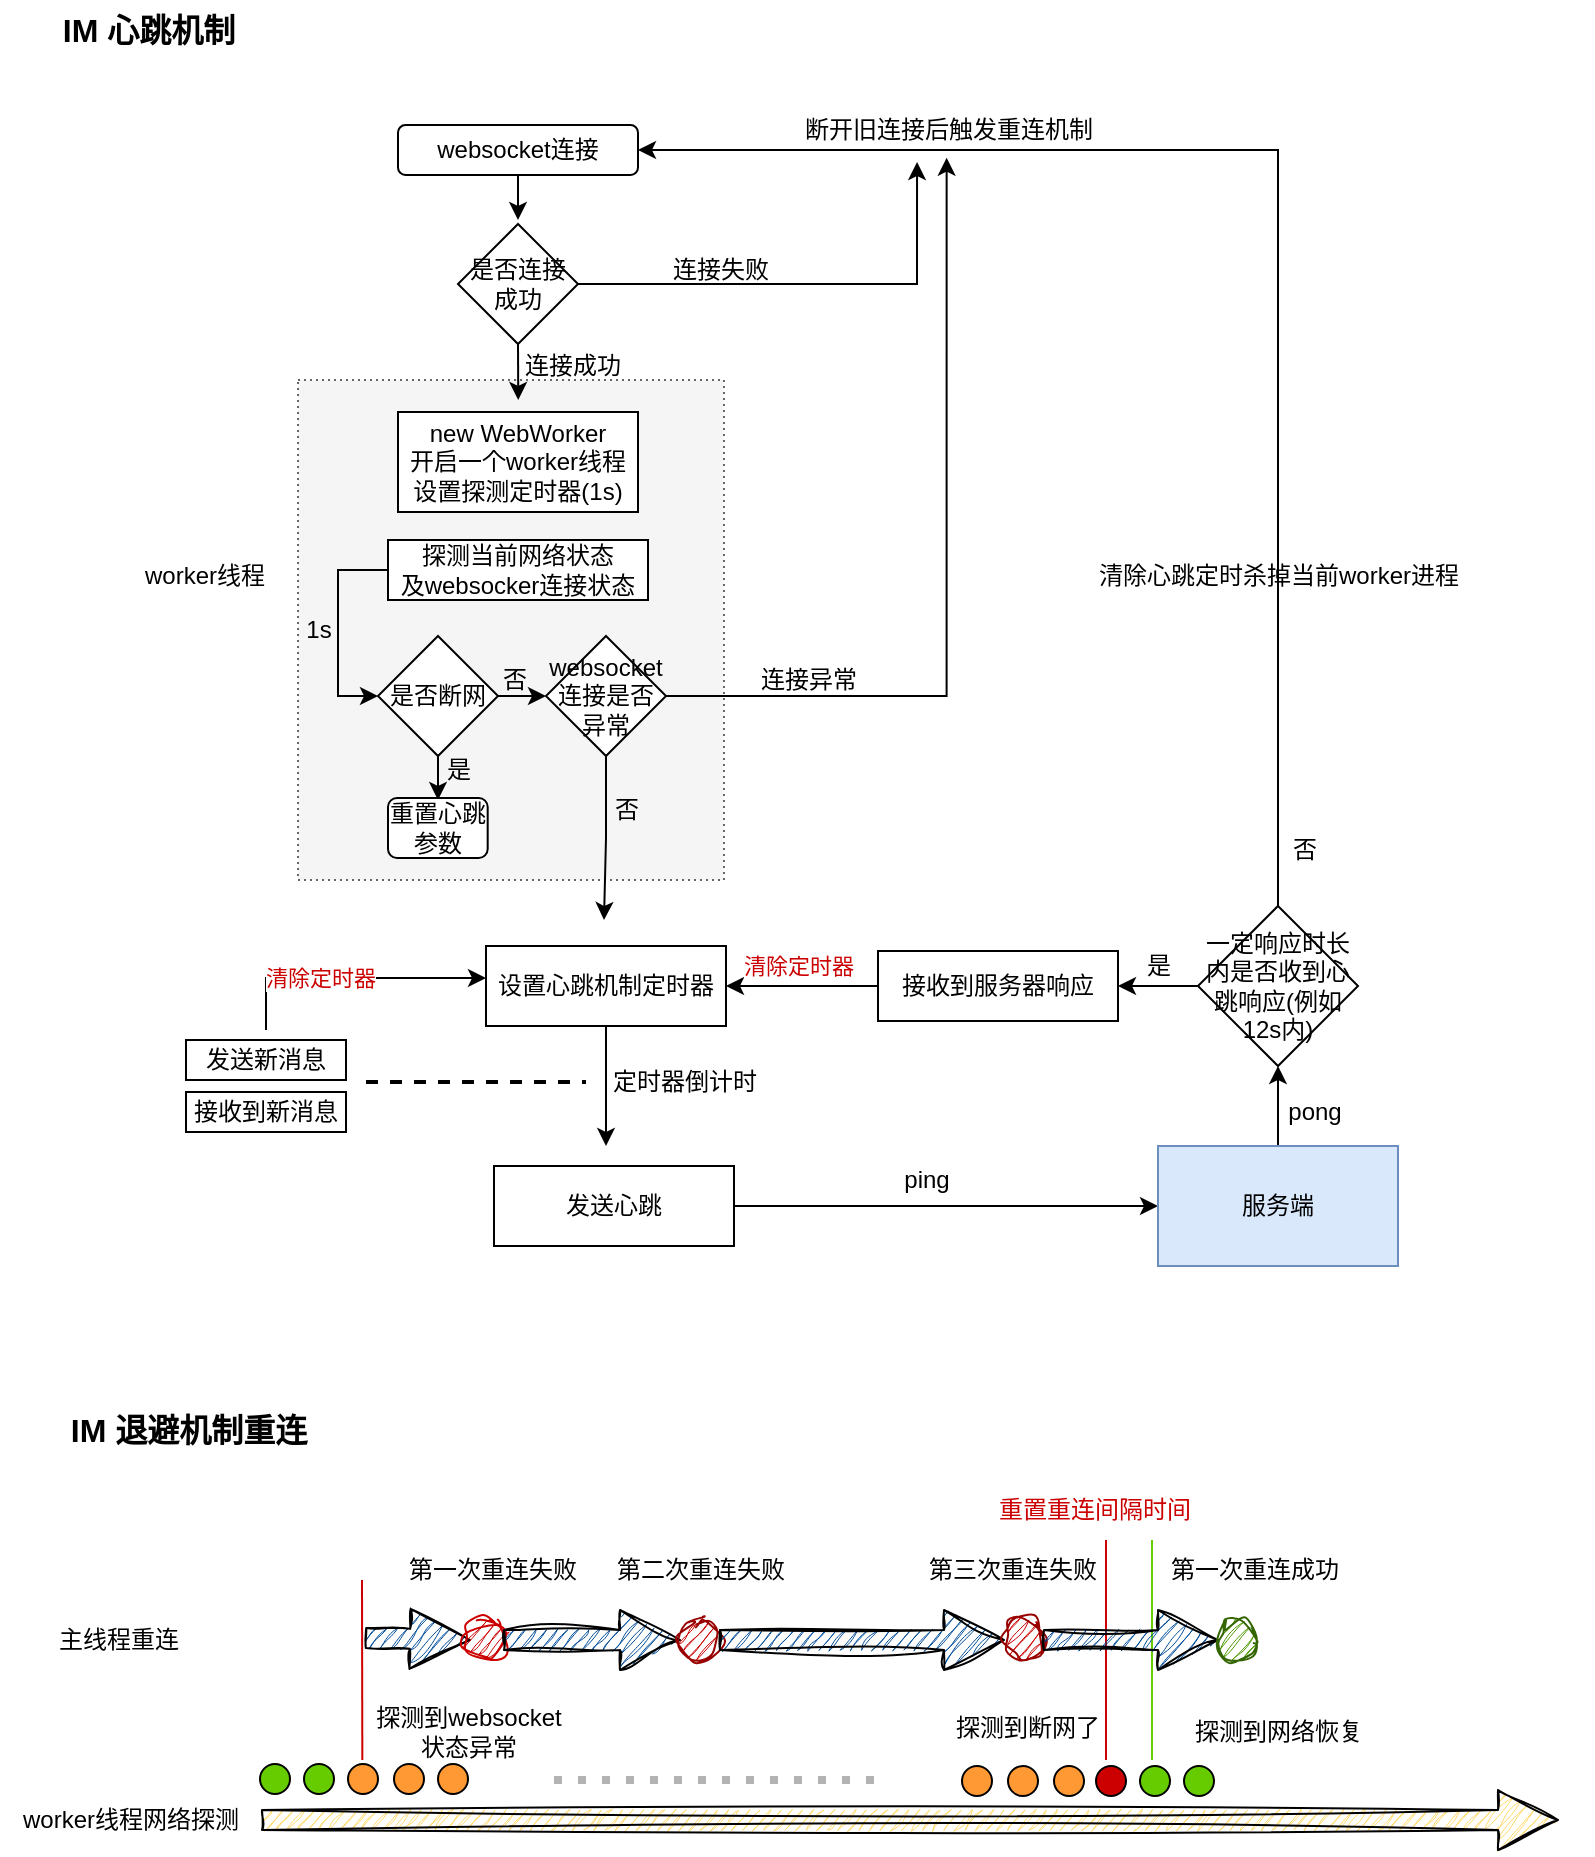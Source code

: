 <mxfile version="21.2.1" type="github">
  <diagram name="第 1 页" id="Ruh7ImkBMBkC0HaApEOw">
    <mxGraphModel dx="1022" dy="506" grid="1" gridSize="10" guides="1" tooltips="1" connect="1" arrows="1" fold="1" page="1" pageScale="1" pageWidth="827" pageHeight="1169" math="0" shadow="0">
      <root>
        <mxCell id="0" />
        <mxCell id="1" parent="0" />
        <mxCell id="fL-9hyHwcYi3x7qJMCCa-1" value="" style="whiteSpace=wrap;html=1;dashed=1;fillColor=#f5f5f5;fontColor=#333333;strokeColor=#666666;dashPattern=1 2;" vertex="1" parent="1">
          <mxGeometry x="170" y="200" width="213" height="250" as="geometry" />
        </mxCell>
        <mxCell id="fL-9hyHwcYi3x7qJMCCa-58" style="edgeStyle=orthogonalEdgeStyle;rounded=0;orthogonalLoop=1;jettySize=auto;html=1;exitX=0.5;exitY=1;exitDx=0;exitDy=0;" edge="1" parent="1">
          <mxGeometry relative="1" as="geometry">
            <mxPoint x="280" y="120" as="targetPoint" />
            <mxPoint x="282" y="97.5" as="sourcePoint" />
          </mxGeometry>
        </mxCell>
        <mxCell id="fL-9hyHwcYi3x7qJMCCa-3" value="websocket连接" style="rounded=1;whiteSpace=wrap;html=1;fontSize=12;glass=0;strokeWidth=1;shadow=0;" vertex="1" parent="1">
          <mxGeometry x="220" y="72.5" width="120" height="25" as="geometry" />
        </mxCell>
        <mxCell id="fL-9hyHwcYi3x7qJMCCa-5" value="new WebWorker&lt;br&gt;开启一个worker线程&lt;br&gt;设置探测定时器(1s)" style="rounded=0;whiteSpace=wrap;html=1;" vertex="1" parent="1">
          <mxGeometry x="220" y="216" width="120" height="50" as="geometry" />
        </mxCell>
        <mxCell id="fL-9hyHwcYi3x7qJMCCa-6" value="" style="edgeStyle=orthogonalEdgeStyle;rounded=0;orthogonalLoop=1;jettySize=auto;html=1;exitX=0.5;exitY=1;exitDx=0;exitDy=0;" edge="1" parent="1" source="fL-9hyHwcYi3x7qJMCCa-12">
          <mxGeometry relative="1" as="geometry">
            <mxPoint x="324" y="533" as="sourcePoint" />
            <mxPoint x="324" y="583" as="targetPoint" />
          </mxGeometry>
        </mxCell>
        <mxCell id="fL-9hyHwcYi3x7qJMCCa-7" value="" style="edgeStyle=orthogonalEdgeStyle;rounded=0;orthogonalLoop=1;jettySize=auto;html=1;" edge="1" parent="1" source="fL-9hyHwcYi3x7qJMCCa-8" target="fL-9hyHwcYi3x7qJMCCa-10">
          <mxGeometry relative="1" as="geometry" />
        </mxCell>
        <mxCell id="fL-9hyHwcYi3x7qJMCCa-8" value="发送心跳" style="rounded=0;whiteSpace=wrap;html=1;" vertex="1" parent="1">
          <mxGeometry x="268" y="593" width="120" height="40" as="geometry" />
        </mxCell>
        <mxCell id="fL-9hyHwcYi3x7qJMCCa-9" value="" style="edgeStyle=orthogonalEdgeStyle;rounded=0;orthogonalLoop=1;jettySize=auto;html=1;" edge="1" parent="1" source="fL-9hyHwcYi3x7qJMCCa-10" target="fL-9hyHwcYi3x7qJMCCa-24">
          <mxGeometry relative="1" as="geometry" />
        </mxCell>
        <mxCell id="fL-9hyHwcYi3x7qJMCCa-10" value="服务端" style="whiteSpace=wrap;html=1;rounded=0;fillColor=#dae8fc;strokeColor=#6c8ebf;" vertex="1" parent="1">
          <mxGeometry x="600" y="583" width="120" height="60" as="geometry" />
        </mxCell>
        <mxCell id="fL-9hyHwcYi3x7qJMCCa-11" value="定时器倒计时" style="text;html=1;align=center;verticalAlign=middle;resizable=0;points=[];autosize=1;strokeColor=none;fillColor=none;" vertex="1" parent="1">
          <mxGeometry x="313" y="536" width="100" height="30" as="geometry" />
        </mxCell>
        <mxCell id="fL-9hyHwcYi3x7qJMCCa-12" value="设置心跳机制定时器" style="rounded=0;whiteSpace=wrap;html=1;" vertex="1" parent="1">
          <mxGeometry x="264" y="483" width="120" height="40" as="geometry" />
        </mxCell>
        <mxCell id="fL-9hyHwcYi3x7qJMCCa-16" value="" style="line;strokeWidth=2;html=1;perimeter=backbonePerimeter;points=[];outlineConnect=0;dashed=1;" vertex="1" parent="1">
          <mxGeometry x="204" y="546" width="110" height="10" as="geometry" />
        </mxCell>
        <mxCell id="fL-9hyHwcYi3x7qJMCCa-17" value="" style="edgeStyle=orthogonalEdgeStyle;rounded=0;orthogonalLoop=1;jettySize=auto;html=1;entryX=0;entryY=0.5;entryDx=0;entryDy=0;" edge="1" parent="1">
          <mxGeometry relative="1" as="geometry">
            <mxPoint x="154" y="525" as="sourcePoint" />
            <mxPoint x="264.0" y="499" as="targetPoint" />
            <Array as="points">
              <mxPoint x="154" y="525" />
              <mxPoint x="154" y="499" />
            </Array>
          </mxGeometry>
        </mxCell>
        <mxCell id="fL-9hyHwcYi3x7qJMCCa-18" value="清除定时器" style="edgeLabel;html=1;align=center;verticalAlign=middle;resizable=0;points=[];fontColor=#CC0000;" vertex="1" connectable="0" parent="fL-9hyHwcYi3x7qJMCCa-17">
          <mxGeometry x="-0.281" y="-1" relative="1" as="geometry">
            <mxPoint x="4" y="-1" as="offset" />
          </mxGeometry>
        </mxCell>
        <mxCell id="fL-9hyHwcYi3x7qJMCCa-19" value="" style="edgeStyle=orthogonalEdgeStyle;rounded=0;orthogonalLoop=1;jettySize=auto;html=1;" edge="1" parent="1" source="fL-9hyHwcYi3x7qJMCCa-20" target="fL-9hyHwcYi3x7qJMCCa-12">
          <mxGeometry relative="1" as="geometry" />
        </mxCell>
        <mxCell id="fL-9hyHwcYi3x7qJMCCa-20" value="接收到服务器响应" style="whiteSpace=wrap;html=1;rounded=0;" vertex="1" parent="1">
          <mxGeometry x="460" y="485.5" width="120" height="35" as="geometry" />
        </mxCell>
        <mxCell id="fL-9hyHwcYi3x7qJMCCa-21" value="清除定时器" style="edgeLabel;html=1;align=center;verticalAlign=middle;resizable=0;points=[];fontColor=#CC0000;" vertex="1" connectable="0" parent="1">
          <mxGeometry x="420" y="493.004" as="geometry" />
        </mxCell>
        <mxCell id="fL-9hyHwcYi3x7qJMCCa-22" value="" style="edgeStyle=orthogonalEdgeStyle;rounded=0;orthogonalLoop=1;jettySize=auto;html=1;" edge="1" parent="1" source="fL-9hyHwcYi3x7qJMCCa-24" target="fL-9hyHwcYi3x7qJMCCa-20">
          <mxGeometry relative="1" as="geometry" />
        </mxCell>
        <mxCell id="fL-9hyHwcYi3x7qJMCCa-23" style="edgeStyle=orthogonalEdgeStyle;rounded=0;orthogonalLoop=1;jettySize=auto;html=1;entryX=1;entryY=0.5;entryDx=0;entryDy=0;" edge="1" parent="1" source="fL-9hyHwcYi3x7qJMCCa-24" target="fL-9hyHwcYi3x7qJMCCa-3">
          <mxGeometry relative="1" as="geometry">
            <Array as="points">
              <mxPoint x="660" y="85" />
            </Array>
          </mxGeometry>
        </mxCell>
        <mxCell id="fL-9hyHwcYi3x7qJMCCa-24" value="一定响应时长内是否收到心跳响应(例如12s内)" style="rhombus;whiteSpace=wrap;html=1;rounded=0;" vertex="1" parent="1">
          <mxGeometry x="620" y="463" width="80" height="80" as="geometry" />
        </mxCell>
        <mxCell id="fL-9hyHwcYi3x7qJMCCa-25" value="是" style="text;html=1;align=center;verticalAlign=middle;resizable=0;points=[];autosize=1;strokeColor=none;fillColor=none;" vertex="1" parent="1">
          <mxGeometry x="580" y="478" width="40" height="30" as="geometry" />
        </mxCell>
        <mxCell id="fL-9hyHwcYi3x7qJMCCa-26" value="断开旧连接后触发重连机制" style="text;html=1;align=center;verticalAlign=middle;resizable=0;points=[];autosize=1;strokeColor=none;fillColor=none;" vertex="1" parent="1">
          <mxGeometry x="410" y="60" width="170" height="30" as="geometry" />
        </mxCell>
        <mxCell id="fL-9hyHwcYi3x7qJMCCa-27" value="否" style="text;html=1;align=center;verticalAlign=middle;resizable=0;points=[];autosize=1;strokeColor=none;fillColor=none;" vertex="1" parent="1">
          <mxGeometry x="653" y="420" width="40" height="30" as="geometry" />
        </mxCell>
        <mxCell id="fL-9hyHwcYi3x7qJMCCa-28" value="ping" style="text;html=1;align=center;verticalAlign=middle;resizable=0;points=[];autosize=1;strokeColor=none;fillColor=none;" vertex="1" parent="1">
          <mxGeometry x="459" y="585" width="50" height="30" as="geometry" />
        </mxCell>
        <mxCell id="fL-9hyHwcYi3x7qJMCCa-29" value="pong" style="text;html=1;align=center;verticalAlign=middle;resizable=0;points=[];autosize=1;strokeColor=none;fillColor=none;" vertex="1" parent="1">
          <mxGeometry x="653" y="551" width="50" height="30" as="geometry" />
        </mxCell>
        <mxCell id="fL-9hyHwcYi3x7qJMCCa-30" value="IM 心跳机制" style="text;html=1;align=center;verticalAlign=middle;resizable=0;points=[];autosize=1;strokeColor=none;fillColor=none;fontSize=16;fontStyle=1" vertex="1" parent="1">
          <mxGeometry x="40" y="10" width="110" height="30" as="geometry" />
        </mxCell>
        <mxCell id="fL-9hyHwcYi3x7qJMCCa-39" value="" style="group" vertex="1" connectable="0" parent="1">
          <mxGeometry x="114" y="530" width="80" height="46" as="geometry" />
        </mxCell>
        <mxCell id="fL-9hyHwcYi3x7qJMCCa-37" value="发送新消息" style="rounded=0;whiteSpace=wrap;html=1;movable=1;resizable=1;rotatable=1;deletable=1;editable=1;locked=0;connectable=1;" vertex="1" parent="fL-9hyHwcYi3x7qJMCCa-39">
          <mxGeometry width="80" height="20" as="geometry" />
        </mxCell>
        <mxCell id="fL-9hyHwcYi3x7qJMCCa-38" value="接收到新消息" style="rounded=0;whiteSpace=wrap;html=1;movable=1;resizable=1;rotatable=1;deletable=1;editable=1;locked=0;connectable=1;" vertex="1" parent="fL-9hyHwcYi3x7qJMCCa-39">
          <mxGeometry y="26" width="80" height="20" as="geometry" />
        </mxCell>
        <mxCell id="fL-9hyHwcYi3x7qJMCCa-44" style="edgeStyle=orthogonalEdgeStyle;rounded=0;orthogonalLoop=1;jettySize=auto;html=1;exitX=0;exitY=0.5;exitDx=0;exitDy=0;entryX=0;entryY=0.5;entryDx=0;entryDy=0;" edge="1" parent="1" source="fL-9hyHwcYi3x7qJMCCa-40" target="fL-9hyHwcYi3x7qJMCCa-43">
          <mxGeometry relative="1" as="geometry" />
        </mxCell>
        <mxCell id="fL-9hyHwcYi3x7qJMCCa-40" value="探测当前网络状态&lt;br&gt;及websocker连接状态" style="rounded=0;whiteSpace=wrap;html=1;" vertex="1" parent="1">
          <mxGeometry x="215" y="280" width="130" height="30" as="geometry" />
        </mxCell>
        <mxCell id="fL-9hyHwcYi3x7qJMCCa-51" style="edgeStyle=orthogonalEdgeStyle;rounded=0;orthogonalLoop=1;jettySize=auto;html=1;exitX=1;exitY=0.5;exitDx=0;exitDy=0;entryX=0;entryY=0.5;entryDx=0;entryDy=0;" edge="1" parent="1" source="fL-9hyHwcYi3x7qJMCCa-43" target="fL-9hyHwcYi3x7qJMCCa-50">
          <mxGeometry relative="1" as="geometry" />
        </mxCell>
        <mxCell id="fL-9hyHwcYi3x7qJMCCa-53" style="edgeStyle=orthogonalEdgeStyle;rounded=0;orthogonalLoop=1;jettySize=auto;html=1;exitX=0.5;exitY=1;exitDx=0;exitDy=0;" edge="1" parent="1" source="fL-9hyHwcYi3x7qJMCCa-43">
          <mxGeometry relative="1" as="geometry">
            <mxPoint x="240" y="410" as="targetPoint" />
            <Array as="points">
              <mxPoint x="240" y="400" />
              <mxPoint x="240" y="400" />
            </Array>
          </mxGeometry>
        </mxCell>
        <mxCell id="fL-9hyHwcYi3x7qJMCCa-43" value="是否断网" style="rhombus;whiteSpace=wrap;html=1;" vertex="1" parent="1">
          <mxGeometry x="210" y="328" width="60" height="60" as="geometry" />
        </mxCell>
        <mxCell id="fL-9hyHwcYi3x7qJMCCa-45" value="1s" style="text;html=1;align=center;verticalAlign=middle;resizable=0;points=[];autosize=1;strokeColor=none;fillColor=none;" vertex="1" parent="1">
          <mxGeometry x="160" y="310" width="40" height="30" as="geometry" />
        </mxCell>
        <mxCell id="fL-9hyHwcYi3x7qJMCCa-46" value="worker线程" style="text;html=1;align=center;verticalAlign=middle;resizable=0;points=[];autosize=1;strokeColor=none;fillColor=none;" vertex="1" parent="1">
          <mxGeometry x="83" y="283" width="80" height="30" as="geometry" />
        </mxCell>
        <mxCell id="fL-9hyHwcYi3x7qJMCCa-48" value="否" style="text;html=1;align=center;verticalAlign=middle;resizable=0;points=[];autosize=1;strokeColor=none;fillColor=none;" vertex="1" parent="1">
          <mxGeometry x="258" y="335" width="40" height="30" as="geometry" />
        </mxCell>
        <mxCell id="fL-9hyHwcYi3x7qJMCCa-52" style="edgeStyle=orthogonalEdgeStyle;rounded=0;orthogonalLoop=1;jettySize=auto;html=1;exitX=0.5;exitY=1;exitDx=0;exitDy=0;" edge="1" parent="1" source="fL-9hyHwcYi3x7qJMCCa-50">
          <mxGeometry relative="1" as="geometry">
            <mxPoint x="323" y="470" as="targetPoint" />
          </mxGeometry>
        </mxCell>
        <mxCell id="fL-9hyHwcYi3x7qJMCCa-65" style="edgeStyle=orthogonalEdgeStyle;rounded=0;orthogonalLoop=1;jettySize=auto;html=1;exitX=1;exitY=0.5;exitDx=0;exitDy=0;entryX=0.496;entryY=0.962;entryDx=0;entryDy=0;entryPerimeter=0;" edge="1" parent="1" source="fL-9hyHwcYi3x7qJMCCa-50" target="fL-9hyHwcYi3x7qJMCCa-26">
          <mxGeometry relative="1" as="geometry" />
        </mxCell>
        <mxCell id="fL-9hyHwcYi3x7qJMCCa-50" value="websocket连接是否异常" style="rhombus;whiteSpace=wrap;html=1;" vertex="1" parent="1">
          <mxGeometry x="294" y="328" width="60" height="60" as="geometry" />
        </mxCell>
        <mxCell id="fL-9hyHwcYi3x7qJMCCa-54" value="重置心跳参数" style="rounded=1;whiteSpace=wrap;html=1;" vertex="1" parent="1">
          <mxGeometry x="215" y="409" width="49.84" height="30" as="geometry" />
        </mxCell>
        <mxCell id="fL-9hyHwcYi3x7qJMCCa-55" value="是" style="text;html=1;align=center;verticalAlign=middle;resizable=0;points=[];autosize=1;strokeColor=none;fillColor=none;" vertex="1" parent="1">
          <mxGeometry x="230" y="380" width="40" height="30" as="geometry" />
        </mxCell>
        <mxCell id="fL-9hyHwcYi3x7qJMCCa-59" style="edgeStyle=orthogonalEdgeStyle;rounded=0;orthogonalLoop=1;jettySize=auto;html=1;exitX=0.5;exitY=1;exitDx=0;exitDy=0;entryX=0.517;entryY=0.04;entryDx=0;entryDy=0;entryPerimeter=0;" edge="1" parent="1" source="fL-9hyHwcYi3x7qJMCCa-56" target="fL-9hyHwcYi3x7qJMCCa-1">
          <mxGeometry relative="1" as="geometry" />
        </mxCell>
        <mxCell id="fL-9hyHwcYi3x7qJMCCa-64" style="edgeStyle=orthogonalEdgeStyle;rounded=0;orthogonalLoop=1;jettySize=auto;html=1;exitX=1;exitY=0.5;exitDx=0;exitDy=0;entryX=0.409;entryY=1.034;entryDx=0;entryDy=0;entryPerimeter=0;" edge="1" parent="1" source="fL-9hyHwcYi3x7qJMCCa-56" target="fL-9hyHwcYi3x7qJMCCa-26">
          <mxGeometry relative="1" as="geometry" />
        </mxCell>
        <mxCell id="fL-9hyHwcYi3x7qJMCCa-56" value="是否连接成功" style="rhombus;whiteSpace=wrap;html=1;" vertex="1" parent="1">
          <mxGeometry x="250" y="122" width="60" height="60" as="geometry" />
        </mxCell>
        <mxCell id="fL-9hyHwcYi3x7qJMCCa-60" value="连接成功" style="text;html=1;align=center;verticalAlign=middle;resizable=0;points=[];autosize=1;strokeColor=none;fillColor=none;" vertex="1" parent="1">
          <mxGeometry x="272" y="178" width="70" height="30" as="geometry" />
        </mxCell>
        <mxCell id="fL-9hyHwcYi3x7qJMCCa-62" value="连接失败" style="text;html=1;align=center;verticalAlign=middle;resizable=0;points=[];autosize=1;strokeColor=none;fillColor=none;" vertex="1" parent="1">
          <mxGeometry x="346" y="130" width="70" height="30" as="geometry" />
        </mxCell>
        <mxCell id="fL-9hyHwcYi3x7qJMCCa-66" value="连接异常" style="text;html=1;align=center;verticalAlign=middle;resizable=0;points=[];autosize=1;strokeColor=none;fillColor=none;" vertex="1" parent="1">
          <mxGeometry x="390" y="335" width="70" height="30" as="geometry" />
        </mxCell>
        <mxCell id="fL-9hyHwcYi3x7qJMCCa-67" value="否" style="text;html=1;align=center;verticalAlign=middle;resizable=0;points=[];autosize=1;strokeColor=none;fillColor=none;" vertex="1" parent="1">
          <mxGeometry x="314" y="400" width="40" height="30" as="geometry" />
        </mxCell>
        <mxCell id="fL-9hyHwcYi3x7qJMCCa-68" value="清除心跳定时杀掉当前worker进程" style="text;html=1;align=center;verticalAlign=middle;resizable=0;points=[];autosize=1;strokeColor=none;fillColor=none;" vertex="1" parent="1">
          <mxGeometry x="560" y="283" width="200" height="30" as="geometry" />
        </mxCell>
        <mxCell id="fL-9hyHwcYi3x7qJMCCa-79" value="第二次重连失败" style="text;html=1;align=center;verticalAlign=middle;resizable=0;points=[];autosize=1;strokeColor=none;fillColor=none;" vertex="1" parent="1">
          <mxGeometry x="316" y="780" width="110" height="30" as="geometry" />
        </mxCell>
        <mxCell id="fL-9hyHwcYi3x7qJMCCa-84" value="第一次重连失败" style="text;html=1;align=center;verticalAlign=middle;resizable=0;points=[];autosize=1;strokeColor=none;fillColor=none;" vertex="1" parent="1">
          <mxGeometry x="212" y="780" width="110" height="30" as="geometry" />
        </mxCell>
        <mxCell id="fL-9hyHwcYi3x7qJMCCa-85" value="第三次重连失败" style="text;html=1;align=center;verticalAlign=middle;resizable=0;points=[];autosize=1;strokeColor=none;fillColor=none;" vertex="1" parent="1">
          <mxGeometry x="472" y="780" width="110" height="30" as="geometry" />
        </mxCell>
        <mxCell id="fL-9hyHwcYi3x7qJMCCa-89" value="" style="shape=arrow;html=1;rounded=0;fillColor=#004C99;sketch=1;curveFitting=1;jiggle=2;arcSize=12;exitX=1;exitY=0.5;exitDx=0;exitDy=0;" edge="1" parent="1">
          <mxGeometry width="100" relative="1" as="geometry">
            <mxPoint x="204.0" y="829" as="sourcePoint" />
            <mxPoint x="256" y="830" as="targetPoint" />
          </mxGeometry>
        </mxCell>
        <mxCell id="fL-9hyHwcYi3x7qJMCCa-88" value="" style="ellipse;whiteSpace=wrap;html=1;aspect=fixed;fillColor=#CC0000;container=0;shadow=0;sketch=1;curveFitting=1;jiggle=2;strokeColor=#CC0000;" vertex="1" parent="1">
          <mxGeometry x="253" y="820" width="20" height="20" as="geometry" />
        </mxCell>
        <mxCell id="fL-9hyHwcYi3x7qJMCCa-91" value="" style="shape=arrow;html=1;rounded=0;fillColor=#004C99;arcSize=20;fillOpacity=100;sketch=1;curveFitting=1;jiggle=2;" edge="1" parent="1">
          <mxGeometry width="100" relative="1" as="geometry">
            <mxPoint x="273" y="830" as="sourcePoint" />
            <mxPoint x="361.0" y="830" as="targetPoint" />
          </mxGeometry>
        </mxCell>
        <mxCell id="fL-9hyHwcYi3x7qJMCCa-90" value="" style="ellipse;whiteSpace=wrap;html=1;aspect=fixed;fillColor=#CC0000;container=0;shadow=0;sketch=1;curveFitting=1;jiggle=2;strokeColor=#990000;" vertex="1" parent="1">
          <mxGeometry x="361" y="820" width="20" height="20" as="geometry" />
        </mxCell>
        <mxCell id="fL-9hyHwcYi3x7qJMCCa-93" value="" style="shape=arrow;html=1;rounded=0;fillColor=#004C99;arcSize=20;fillOpacity=100;sketch=1;curveFitting=1;jiggle=2;" edge="1" parent="1">
          <mxGeometry width="100" relative="1" as="geometry">
            <mxPoint x="381.0" y="830" as="sourcePoint" />
            <mxPoint x="523" y="830" as="targetPoint" />
          </mxGeometry>
        </mxCell>
        <mxCell id="fL-9hyHwcYi3x7qJMCCa-92" value="" style="ellipse;whiteSpace=wrap;html=1;aspect=fixed;fillColor=#CC0000;container=0;shadow=0;sketch=1;curveFitting=1;jiggle=2;strokeColor=#990000;" vertex="1" parent="1">
          <mxGeometry x="523" y="820" width="20" height="20" as="geometry" />
        </mxCell>
        <mxCell id="fL-9hyHwcYi3x7qJMCCa-94" value="" style="endArrow=classic;html=1;rounded=1;shape=arrow;sketch=1;curveFitting=1;jiggle=2;fillColor=#FFD966;" edge="1" parent="1">
          <mxGeometry width="50" height="50" relative="1" as="geometry">
            <mxPoint x="152" y="920" as="sourcePoint" />
            <mxPoint x="800" y="920" as="targetPoint" />
          </mxGeometry>
        </mxCell>
        <mxCell id="fL-9hyHwcYi3x7qJMCCa-98" value="主线程重连" style="text;html=1;align=center;verticalAlign=middle;resizable=0;points=[];autosize=1;strokeColor=none;fillColor=none;" vertex="1" parent="1">
          <mxGeometry x="40" y="815" width="80" height="30" as="geometry" />
        </mxCell>
        <mxCell id="fL-9hyHwcYi3x7qJMCCa-99" value="" style="ellipse;whiteSpace=wrap;html=1;aspect=fixed;fillColor=#CC0000;" vertex="1" parent="1">
          <mxGeometry x="569" y="893" width="15" height="15" as="geometry" />
        </mxCell>
        <mxCell id="fL-9hyHwcYi3x7qJMCCa-101" value="探测到断网了" style="text;html=1;strokeColor=none;fillColor=none;align=center;verticalAlign=middle;whiteSpace=wrap;rounded=0;" vertex="1" parent="1">
          <mxGeometry x="495" y="859" width="80" height="30" as="geometry" />
        </mxCell>
        <mxCell id="fL-9hyHwcYi3x7qJMCCa-102" value="" style="endArrow=none;html=1;rounded=0;strokeColor=#CC0000;" edge="1" parent="1">
          <mxGeometry width="50" height="50" relative="1" as="geometry">
            <mxPoint x="574" y="780" as="sourcePoint" />
            <mxPoint x="574" y="890" as="targetPoint" />
          </mxGeometry>
        </mxCell>
        <mxCell id="fL-9hyHwcYi3x7qJMCCa-103" value="重置重连间隔时间" style="text;html=1;align=center;verticalAlign=middle;resizable=0;points=[];autosize=1;strokeColor=none;fillColor=none;fontColor=#CC0000;" vertex="1" parent="1">
          <mxGeometry x="508" y="750" width="120" height="30" as="geometry" />
        </mxCell>
        <mxCell id="fL-9hyHwcYi3x7qJMCCa-104" value="" style="ellipse;whiteSpace=wrap;html=1;aspect=fixed;fillColor=#66CC00;" vertex="1" parent="1">
          <mxGeometry x="591" y="893" width="15" height="15" as="geometry" />
        </mxCell>
        <mxCell id="fL-9hyHwcYi3x7qJMCCa-105" value="探测到网络恢复" style="text;html=1;strokeColor=none;fillColor=none;align=center;verticalAlign=middle;whiteSpace=wrap;rounded=0;" vertex="1" parent="1">
          <mxGeometry x="617" y="861" width="87" height="30" as="geometry" />
        </mxCell>
        <mxCell id="fL-9hyHwcYi3x7qJMCCa-106" value="" style="endArrow=none;html=1;rounded=0;strokeColor=#66CC00;" edge="1" parent="1">
          <mxGeometry width="50" height="50" relative="1" as="geometry">
            <mxPoint x="597" y="780" as="sourcePoint" />
            <mxPoint x="597" y="890" as="targetPoint" />
          </mxGeometry>
        </mxCell>
        <mxCell id="fL-9hyHwcYi3x7qJMCCa-107" value="第一次重连成功" style="text;html=1;align=center;verticalAlign=middle;resizable=0;points=[];autosize=1;strokeColor=none;fillColor=none;" vertex="1" parent="1">
          <mxGeometry x="593" y="780" width="110" height="30" as="geometry" />
        </mxCell>
        <mxCell id="fL-9hyHwcYi3x7qJMCCa-109" value="" style="shape=arrow;html=1;rounded=0;fillColor=#004C99;arcSize=20;fillOpacity=100;sketch=1;curveFitting=1;jiggle=2;entryX=0;entryY=0.5;entryDx=0;entryDy=0;" edge="1" parent="1" target="fL-9hyHwcYi3x7qJMCCa-108">
          <mxGeometry width="100" relative="1" as="geometry">
            <mxPoint x="543" y="830" as="sourcePoint" />
            <mxPoint x="630" y="830" as="targetPoint" />
          </mxGeometry>
        </mxCell>
        <mxCell id="fL-9hyHwcYi3x7qJMCCa-108" value="" style="ellipse;whiteSpace=wrap;html=1;aspect=fixed;fillColor=#4D9900;container=0;sketch=1;curveFitting=1;jiggle=2;strokeColor=#336600;" vertex="1" parent="1">
          <mxGeometry x="630" y="820" width="20" height="20" as="geometry" />
        </mxCell>
        <mxCell id="fL-9hyHwcYi3x7qJMCCa-111" value="worker线程网络探测" style="text;html=1;align=center;verticalAlign=middle;resizable=0;points=[];autosize=1;strokeColor=none;fillColor=none;" vertex="1" parent="1">
          <mxGeometry x="21" y="905" width="130" height="30" as="geometry" />
        </mxCell>
        <mxCell id="fL-9hyHwcYi3x7qJMCCa-112" value="IM 退避机制重连" style="text;html=1;align=center;verticalAlign=middle;resizable=0;points=[];autosize=1;strokeColor=none;fillColor=none;fontSize=16;fontStyle=1" vertex="1" parent="1">
          <mxGeometry x="45" y="710" width="140" height="30" as="geometry" />
        </mxCell>
        <mxCell id="fL-9hyHwcYi3x7qJMCCa-113" value="" style="ellipse;whiteSpace=wrap;html=1;aspect=fixed;fillColor=#FF9933;" vertex="1" parent="1">
          <mxGeometry x="548" y="893" width="15" height="15" as="geometry" />
        </mxCell>
        <mxCell id="fL-9hyHwcYi3x7qJMCCa-114" value="" style="ellipse;whiteSpace=wrap;html=1;aspect=fixed;fillColor=#FF9933;" vertex="1" parent="1">
          <mxGeometry x="525" y="893" width="15" height="15" as="geometry" />
        </mxCell>
        <mxCell id="fL-9hyHwcYi3x7qJMCCa-115" value="" style="ellipse;whiteSpace=wrap;html=1;aspect=fixed;fillColor=#66CC00;" vertex="1" parent="1">
          <mxGeometry x="613" y="893" width="15" height="15" as="geometry" />
        </mxCell>
        <mxCell id="fL-9hyHwcYi3x7qJMCCa-116" value="" style="ellipse;whiteSpace=wrap;html=1;aspect=fixed;fillColor=#FF9933;" vertex="1" parent="1">
          <mxGeometry x="502" y="893" width="15" height="15" as="geometry" />
        </mxCell>
        <mxCell id="fL-9hyHwcYi3x7qJMCCa-117" value="" style="ellipse;whiteSpace=wrap;html=1;aspect=fixed;fillColor=#FF9933;" vertex="1" parent="1">
          <mxGeometry x="218" y="892" width="15" height="15" as="geometry" />
        </mxCell>
        <mxCell id="fL-9hyHwcYi3x7qJMCCa-118" value="" style="ellipse;whiteSpace=wrap;html=1;aspect=fixed;fillColor=#FF9933;" vertex="1" parent="1">
          <mxGeometry x="240" y="892" width="15" height="15" as="geometry" />
        </mxCell>
        <mxCell id="fL-9hyHwcYi3x7qJMCCa-119" value="" style="line;strokeWidth=4;html=1;perimeter=backbonePerimeter;points=[];outlineConnect=0;strokeColor=#B3B3B3;dashed=1;dashPattern=1 2;" vertex="1" parent="1">
          <mxGeometry x="298" y="895" width="160" height="10" as="geometry" />
        </mxCell>
        <mxCell id="fL-9hyHwcYi3x7qJMCCa-121" value="" style="endArrow=none;html=1;rounded=0;strokeColor=#CC0000;" edge="1" parent="1">
          <mxGeometry width="50" height="50" relative="1" as="geometry">
            <mxPoint x="202" y="800" as="sourcePoint" />
            <mxPoint x="202.17" y="890" as="targetPoint" />
          </mxGeometry>
        </mxCell>
        <mxCell id="fL-9hyHwcYi3x7qJMCCa-122" value="" style="ellipse;whiteSpace=wrap;html=1;aspect=fixed;fillColor=#66CC00;" vertex="1" parent="1">
          <mxGeometry x="173" y="892" width="15" height="15" as="geometry" />
        </mxCell>
        <mxCell id="fL-9hyHwcYi3x7qJMCCa-123" value="" style="ellipse;whiteSpace=wrap;html=1;aspect=fixed;fillColor=#FF9933;" vertex="1" parent="1">
          <mxGeometry x="195" y="892" width="15" height="15" as="geometry" />
        </mxCell>
        <mxCell id="fL-9hyHwcYi3x7qJMCCa-124" value="" style="ellipse;whiteSpace=wrap;html=1;aspect=fixed;fillColor=#66CC00;" vertex="1" parent="1">
          <mxGeometry x="151" y="892" width="15" height="15" as="geometry" />
        </mxCell>
        <mxCell id="fL-9hyHwcYi3x7qJMCCa-125" value="探测到websocket状态异常" style="text;html=1;strokeColor=none;fillColor=none;align=center;verticalAlign=middle;whiteSpace=wrap;rounded=0;" vertex="1" parent="1">
          <mxGeometry x="203.5" y="861" width="102.5" height="30" as="geometry" />
        </mxCell>
      </root>
    </mxGraphModel>
  </diagram>
</mxfile>
